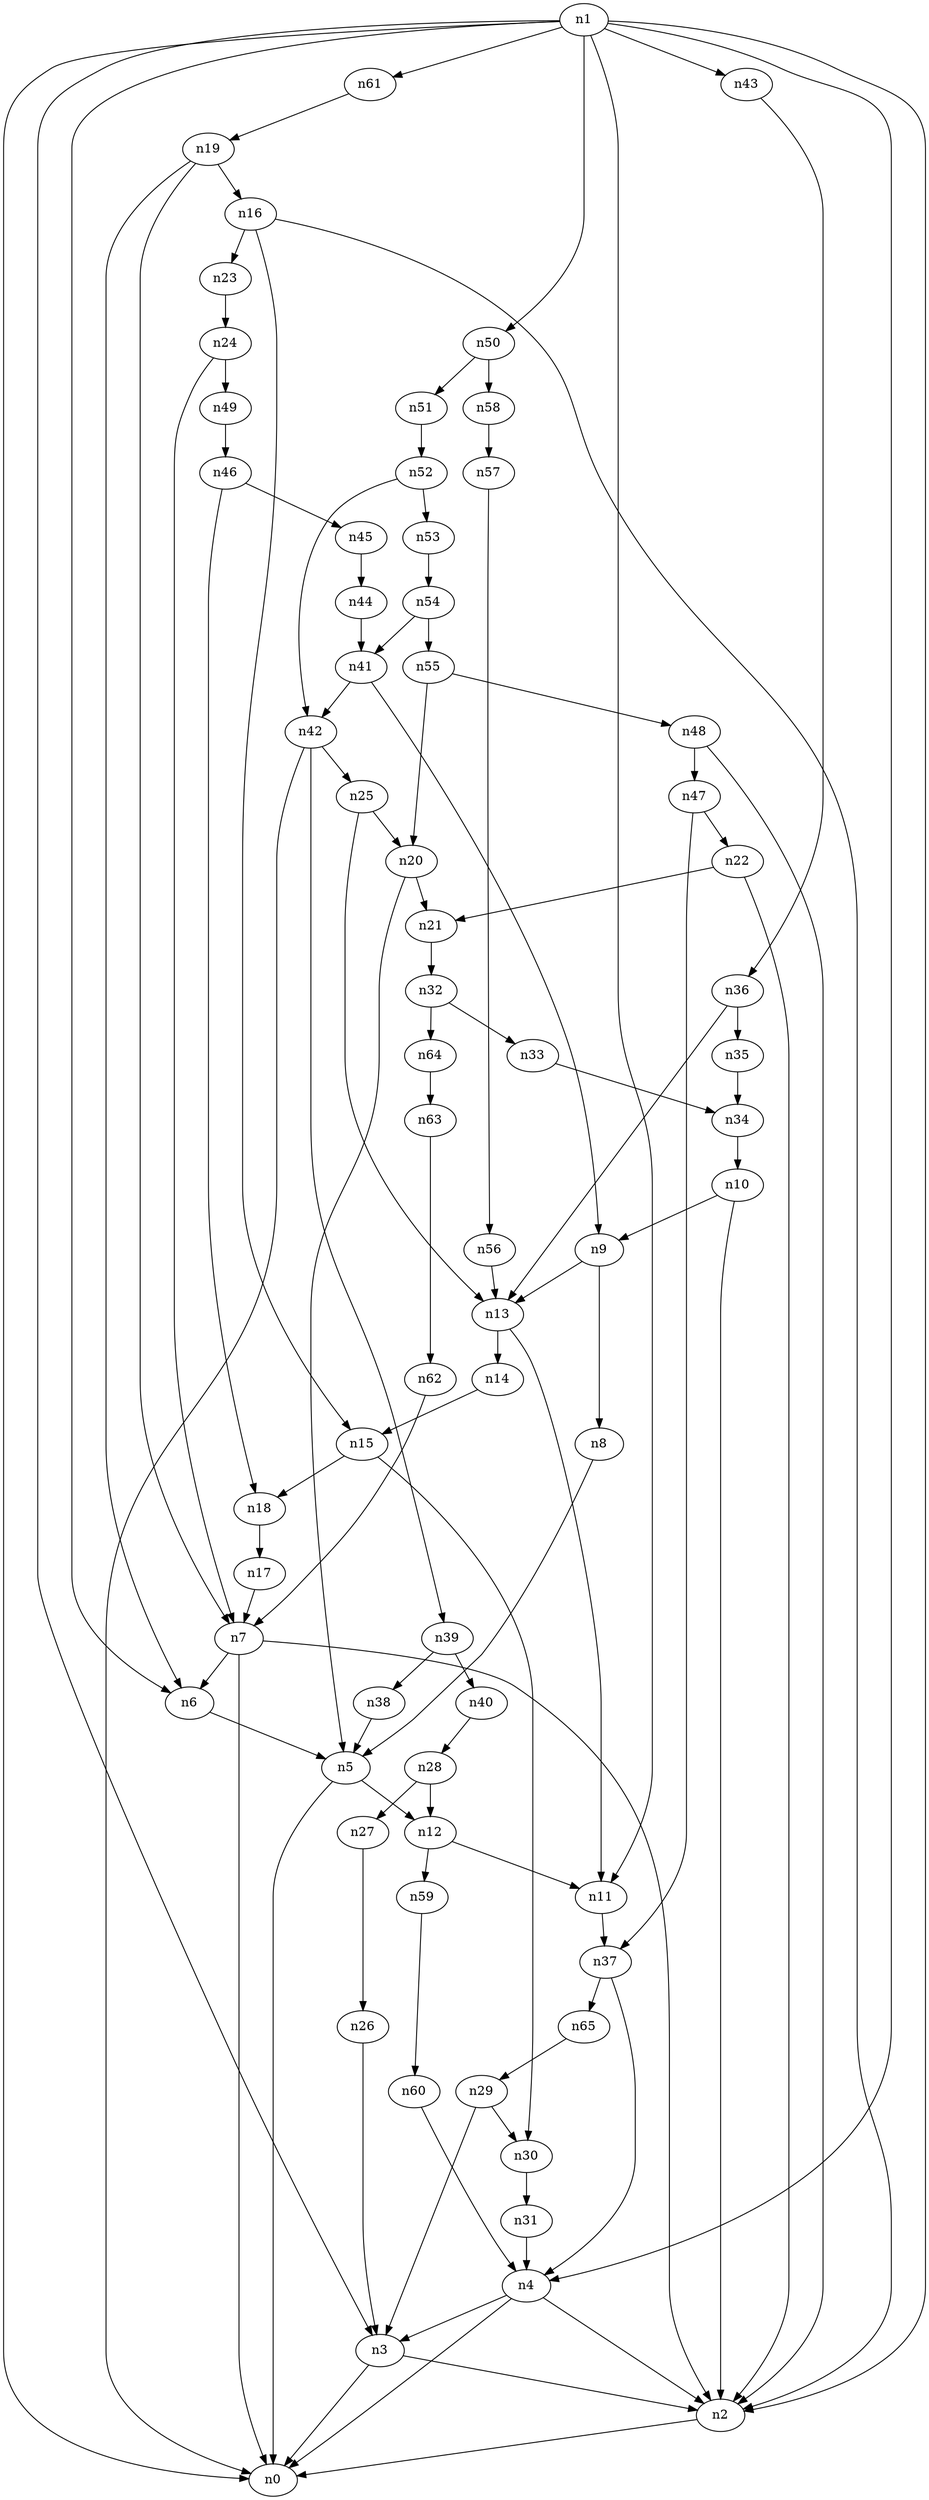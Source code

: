 digraph G {
	n1 -> n0	 [_graphml_id=e0];
	n1 -> n2	 [_graphml_id=e1];
	n1 -> n3	 [_graphml_id=e6];
	n1 -> n4	 [_graphml_id=e9];
	n1 -> n6	 [_graphml_id=e12];
	n1 -> n11	 [_graphml_id=e19];
	n1 -> n43	 [_graphml_id=e70];
	n1 -> n50	 [_graphml_id=e82];
	n1 -> n61	 [_graphml_id=e100];
	n2 -> n0	 [_graphml_id=e5];
	n3 -> n0	 [_graphml_id=e8];
	n3 -> n2	 [_graphml_id=e2];
	n4 -> n0	 [_graphml_id=e4];
	n4 -> n2	 [_graphml_id=e7];
	n4 -> n3	 [_graphml_id=e3];
	n5 -> n0	 [_graphml_id=e10];
	n5 -> n12	 [_graphml_id=e21];
	n6 -> n5	 [_graphml_id=e11];
	n7 -> n0	 [_graphml_id=e13];
	n7 -> n2	 [_graphml_id=e24];
	n7 -> n6	 [_graphml_id=e14];
	n8 -> n5	 [_graphml_id=e15];
	n9 -> n8	 [_graphml_id=e16];
	n9 -> n13	 [_graphml_id=e22];
	n10 -> n2	 [_graphml_id=e18];
	n10 -> n9	 [_graphml_id=e17];
	n11 -> n37	 [_graphml_id=e60];
	n12 -> n11	 [_graphml_id=e20];
	n12 -> n59	 [_graphml_id=e96];
	n13 -> n11	 [_graphml_id=e23];
	n13 -> n14	 [_graphml_id=e25];
	n14 -> n15	 [_graphml_id=e26];
	n15 -> n18	 [_graphml_id=e31];
	n15 -> n30	 [_graphml_id=e50];
	n16 -> n2	 [_graphml_id=e28];
	n16 -> n15	 [_graphml_id=e27];
	n16 -> n23	 [_graphml_id=e39];
	n17 -> n7	 [_graphml_id=e29];
	n18 -> n17	 [_graphml_id=e30];
	n19 -> n6	 [_graphml_id=e34];
	n19 -> n7	 [_graphml_id=e33];
	n19 -> n16	 [_graphml_id=e32];
	n20 -> n5	 [_graphml_id=e35];
	n20 -> n21	 [_graphml_id=e36];
	n21 -> n32	 [_graphml_id=e53];
	n22 -> n2	 [_graphml_id=e38];
	n22 -> n21	 [_graphml_id=e37];
	n23 -> n24	 [_graphml_id=e40];
	n24 -> n7	 [_graphml_id=e41];
	n24 -> n49	 [_graphml_id=e79];
	n25 -> n13	 [_graphml_id=e43];
	n25 -> n20	 [_graphml_id=e42];
	n26 -> n3	 [_graphml_id=e44];
	n27 -> n26	 [_graphml_id=e45];
	n28 -> n12	 [_graphml_id=e47];
	n28 -> n27	 [_graphml_id=e46];
	n29 -> n3	 [_graphml_id=e48];
	n29 -> n30	 [_graphml_id=e49];
	n30 -> n31	 [_graphml_id=e52];
	n31 -> n4	 [_graphml_id=e51];
	n32 -> n33	 [_graphml_id=e54];
	n32 -> n64	 [_graphml_id=e105];
	n33 -> n34	 [_graphml_id=e55];
	n34 -> n10	 [_graphml_id=e56];
	n35 -> n34	 [_graphml_id=e57];
	n36 -> n13	 [_graphml_id=e59];
	n36 -> n35	 [_graphml_id=e58];
	n37 -> n4	 [_graphml_id=e61];
	n37 -> n65	 [_graphml_id=e106];
	n38 -> n5	 [_graphml_id=e62];
	n39 -> n38	 [_graphml_id=e63];
	n39 -> n40	 [_graphml_id=e64];
	n40 -> n28	 [_graphml_id=e65];
	n41 -> n9	 [_graphml_id=e66];
	n41 -> n42	 [_graphml_id=e67];
	n42 -> n0	 [_graphml_id=e68];
	n42 -> n25	 [_graphml_id=e81];
	n42 -> n39	 [_graphml_id=e71];
	n43 -> n36	 [_graphml_id=e69];
	n44 -> n41	 [_graphml_id=e72];
	n45 -> n44	 [_graphml_id=e73];
	n46 -> n18	 [_graphml_id=e75];
	n46 -> n45	 [_graphml_id=e74];
	n47 -> n22	 [_graphml_id=e91];
	n47 -> n37	 [_graphml_id=e76];
	n48 -> n2	 [_graphml_id=e78];
	n48 -> n47	 [_graphml_id=e77];
	n49 -> n46	 [_graphml_id=e80];
	n50 -> n51	 [_graphml_id=e83];
	n50 -> n58	 [_graphml_id=e95];
	n51 -> n52	 [_graphml_id=e84];
	n52 -> n42	 [_graphml_id=e85];
	n52 -> n53	 [_graphml_id=e86];
	n53 -> n54	 [_graphml_id=e87];
	n54 -> n41	 [_graphml_id=e88];
	n54 -> n55	 [_graphml_id=e89];
	n55 -> n20	 [_graphml_id=e90];
	n55 -> n48	 [_graphml_id=e101];
	n56 -> n13	 [_graphml_id=e92];
	n57 -> n56	 [_graphml_id=e93];
	n58 -> n57	 [_graphml_id=e94];
	n59 -> n60	 [_graphml_id=e97];
	n60 -> n4	 [_graphml_id=e98];
	n61 -> n19	 [_graphml_id=e99];
	n62 -> n7	 [_graphml_id=e102];
	n63 -> n62	 [_graphml_id=e103];
	n64 -> n63	 [_graphml_id=e104];
	n65 -> n29	 [_graphml_id=e107];
}
